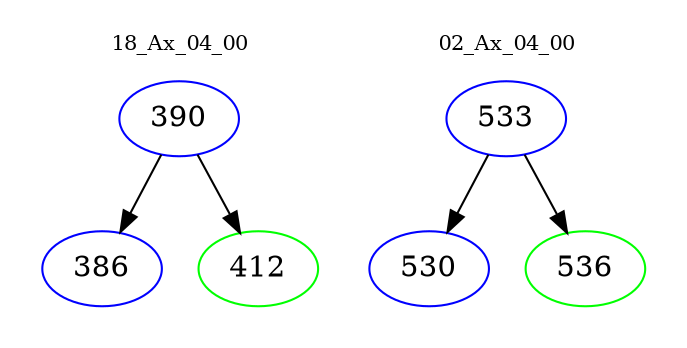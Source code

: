 digraph{
subgraph cluster_0 {
color = white
label = "18_Ax_04_00";
fontsize=10;
T0_390 [label="390", color="blue"]
T0_390 -> T0_386 [color="black"]
T0_386 [label="386", color="blue"]
T0_390 -> T0_412 [color="black"]
T0_412 [label="412", color="green"]
}
subgraph cluster_1 {
color = white
label = "02_Ax_04_00";
fontsize=10;
T1_533 [label="533", color="blue"]
T1_533 -> T1_530 [color="black"]
T1_530 [label="530", color="blue"]
T1_533 -> T1_536 [color="black"]
T1_536 [label="536", color="green"]
}
}
